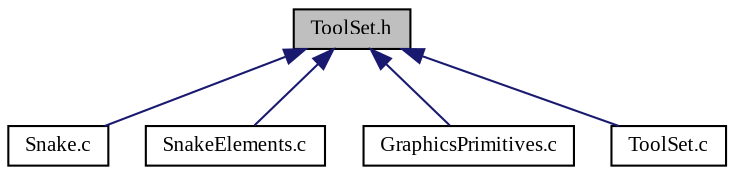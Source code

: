 digraph "ToolSet.h"
{
  edge [fontname="TimesNewRoman",fontsize="10",labelfontname="TimesNewRoman",labelfontsize="10"];
  node [fontname="TimesNewRoman",fontsize="10",shape=record];
  Node4 [label="ToolSet.h",height=0.2,width=0.4,color="black", fillcolor="grey75", style="filled", fontcolor="black"];
  Node4 -> Node5 [dir="back",color="midnightblue",fontsize="10",style="solid",fontname="TimesNewRoman"];
  Node5 [label="Snake.c",height=0.2,width=0.4,color="black", fillcolor="white", style="filled",URL="$_snake_8c.html",tooltip="Gra Snake - source file. "];
  Node4 -> Node6 [dir="back",color="midnightblue",fontsize="10",style="solid",fontname="TimesNewRoman"];
  Node6 [label="SnakeElements.c",height=0.2,width=0.4,color="black", fillcolor="white", style="filled",URL="$_snake_elements_8c.html",tooltip="Elementy weza dla gry Snake - source file. "];
  Node4 -> Node7 [dir="back",color="midnightblue",fontsize="10",style="solid",fontname="TimesNewRoman"];
  Node7 [label="GraphicsPrimitives.c",height=0.2,width=0.4,color="black", fillcolor="white", style="filled",URL="$_graphics_primitives_8c.html",tooltip="Prymitywy graficzne - source file. "];
  Node4 -> Node8 [dir="back",color="midnightblue",fontsize="10",style="solid",fontname="TimesNewRoman"];
  Node8 [label="ToolSet.c",height=0.2,width=0.4,color="black", fillcolor="white", style="filled",URL="$_tool_set_8c.html",tooltip="Zbior pomocnych funkcji - source file. "];
}
